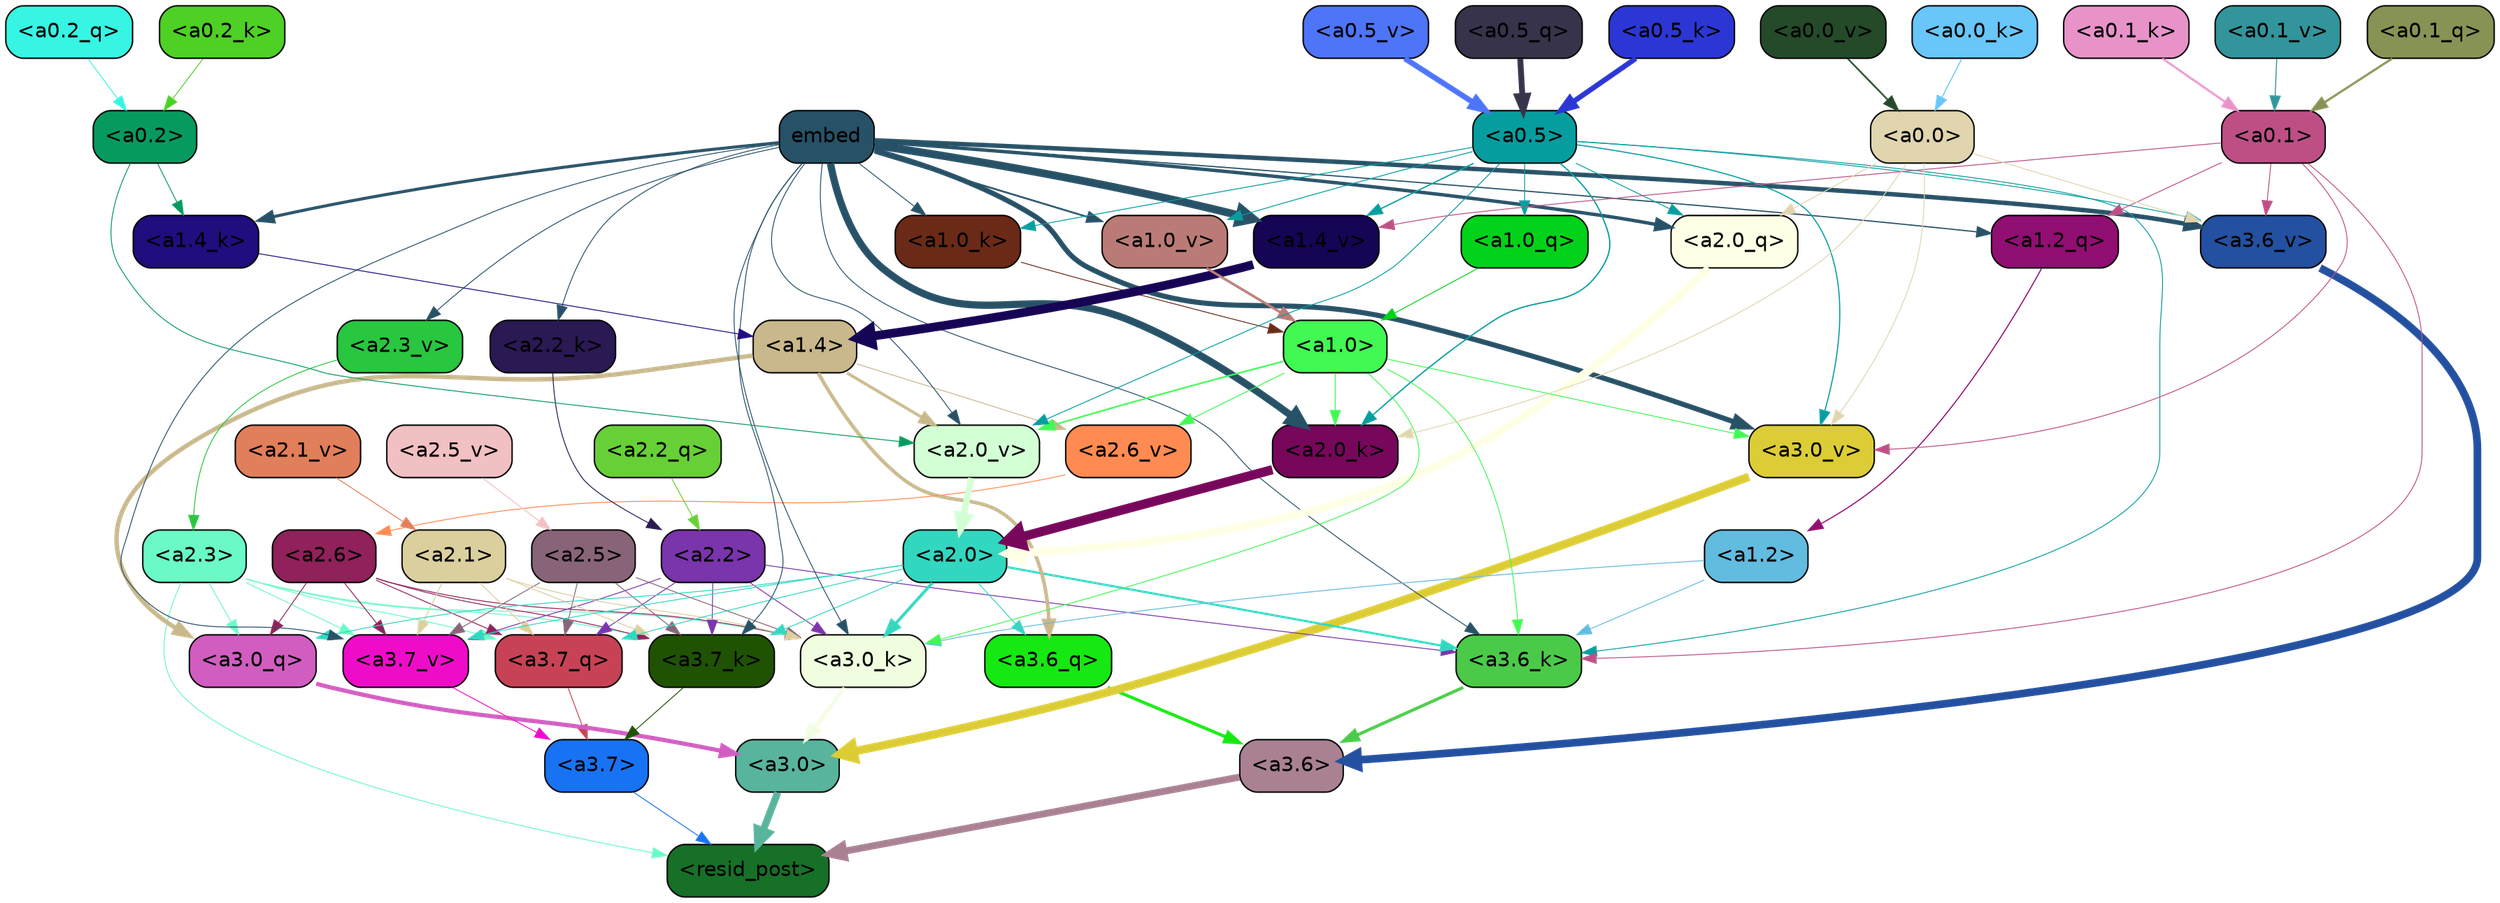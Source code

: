 strict digraph "" {
	graph [bgcolor=transparent,
		layout=dot,
		overlap=false,
		splines=true
	];
	"<a3.7>"	[color=black,
		fillcolor="#1773f4",
		fontname=Helvetica,
		shape=box,
		style="filled, rounded"];
	"<resid_post>"	[color=black,
		fillcolor="#177027",
		fontname=Helvetica,
		shape=box,
		style="filled, rounded"];
	"<a3.7>" -> "<resid_post>"	[color="#1773f4",
		penwidth=0.6];
	"<a3.6>"	[color=black,
		fillcolor="#a98192",
		fontname=Helvetica,
		shape=box,
		style="filled, rounded"];
	"<a3.6>" -> "<resid_post>"	[color="#a98192",
		penwidth=4.7534414529800415];
	"<a3.0>"	[color=black,
		fillcolor="#58b49d",
		fontname=Helvetica,
		shape=box,
		style="filled, rounded"];
	"<a3.0>" -> "<resid_post>"	[color="#58b49d",
		penwidth=4.898576855659485];
	"<a2.3>"	[color=black,
		fillcolor="#6afac5",
		fontname=Helvetica,
		shape=box,
		style="filled, rounded"];
	"<a2.3>" -> "<resid_post>"	[color="#6afac5",
		penwidth=0.6];
	"<a3.7_q>"	[color=black,
		fillcolor="#c84255",
		fontname=Helvetica,
		shape=box,
		style="filled, rounded"];
	"<a2.3>" -> "<a3.7_q>"	[color="#6afac5",
		penwidth=0.6];
	"<a3.0_q>"	[color=black,
		fillcolor="#d15dc0",
		fontname=Helvetica,
		shape=box,
		style="filled, rounded"];
	"<a2.3>" -> "<a3.0_q>"	[color="#6afac5",
		penwidth=0.6];
	"<a3.7_k>"	[color=black,
		fillcolor="#205204",
		fontname=Helvetica,
		shape=box,
		style="filled, rounded"];
	"<a2.3>" -> "<a3.7_k>"	[color="#6afac5",
		penwidth=0.6];
	"<a3.0_k>"	[color=black,
		fillcolor="#f0fddf",
		fontname=Helvetica,
		shape=box,
		style="filled, rounded"];
	"<a2.3>" -> "<a3.0_k>"	[color="#6afac5",
		penwidth=0.6];
	"<a3.7_v>"	[color=black,
		fillcolor="#ef0cc9",
		fontname=Helvetica,
		shape=box,
		style="filled, rounded"];
	"<a2.3>" -> "<a3.7_v>"	[color="#6afac5",
		penwidth=0.6];
	"<a3.7_q>" -> "<a3.7>"	[color="#c84255",
		penwidth=0.6];
	"<a3.6_q>"	[color=black,
		fillcolor="#16e811",
		fontname=Helvetica,
		shape=box,
		style="filled, rounded"];
	"<a3.6_q>" -> "<a3.6>"	[color="#16e811",
		penwidth=2.160832464694977];
	"<a3.0_q>" -> "<a3.0>"	[color="#d15dc0",
		penwidth=2.870753765106201];
	"<a3.7_k>" -> "<a3.7>"	[color="#205204",
		penwidth=0.6];
	"<a3.6_k>"	[color=black,
		fillcolor="#4bca49",
		fontname=Helvetica,
		shape=box,
		style="filled, rounded"];
	"<a3.6_k>" -> "<a3.6>"	[color="#4bca49",
		penwidth=2.13908451795578];
	"<a3.0_k>" -> "<a3.0>"	[color="#f0fddf",
		penwidth=2.520303964614868];
	"<a3.7_v>" -> "<a3.7>"	[color="#ef0cc9",
		penwidth=0.6];
	"<a3.6_v>"	[color=black,
		fillcolor="#2350a0",
		fontname=Helvetica,
		shape=box,
		style="filled, rounded"];
	"<a3.6_v>" -> "<a3.6>"	[color="#2350a0",
		penwidth=5.297133803367615];
	"<a3.0_v>"	[color=black,
		fillcolor="#dccd36",
		fontname=Helvetica,
		shape=box,
		style="filled, rounded"];
	"<a3.0_v>" -> "<a3.0>"	[color="#dccd36",
		penwidth=5.680712580680847];
	"<a2.6>"	[color=black,
		fillcolor="#90215a",
		fontname=Helvetica,
		shape=box,
		style="filled, rounded"];
	"<a2.6>" -> "<a3.7_q>"	[color="#90215a",
		penwidth=0.6];
	"<a2.6>" -> "<a3.0_q>"	[color="#90215a",
		penwidth=0.6];
	"<a2.6>" -> "<a3.7_k>"	[color="#90215a",
		penwidth=0.6];
	"<a2.6>" -> "<a3.0_k>"	[color="#90215a",
		penwidth=0.6];
	"<a2.6>" -> "<a3.7_v>"	[color="#90215a",
		penwidth=0.6];
	"<a2.5>"	[color=black,
		fillcolor="#886478",
		fontname=Helvetica,
		shape=box,
		style="filled, rounded"];
	"<a2.5>" -> "<a3.7_q>"	[color="#886478",
		penwidth=0.6];
	"<a2.5>" -> "<a3.7_k>"	[color="#886478",
		penwidth=0.6];
	"<a2.5>" -> "<a3.0_k>"	[color="#886478",
		penwidth=0.6];
	"<a2.5>" -> "<a3.7_v>"	[color="#886478",
		penwidth=0.6];
	"<a2.2>"	[color=black,
		fillcolor="#7a34ac",
		fontname=Helvetica,
		shape=box,
		style="filled, rounded"];
	"<a2.2>" -> "<a3.7_q>"	[color="#7a34ac",
		penwidth=0.6];
	"<a2.2>" -> "<a3.7_k>"	[color="#7a34ac",
		penwidth=0.6];
	"<a2.2>" -> "<a3.6_k>"	[color="#7a34ac",
		penwidth=0.6];
	"<a2.2>" -> "<a3.0_k>"	[color="#7a34ac",
		penwidth=0.6];
	"<a2.2>" -> "<a3.7_v>"	[color="#7a34ac",
		penwidth=0.6];
	"<a2.1>"	[color=black,
		fillcolor="#dccf9e",
		fontname=Helvetica,
		shape=box,
		style="filled, rounded"];
	"<a2.1>" -> "<a3.7_q>"	[color="#dccf9e",
		penwidth=0.6];
	"<a2.1>" -> "<a3.7_k>"	[color="#dccf9e",
		penwidth=0.6];
	"<a2.1>" -> "<a3.0_k>"	[color="#dccf9e",
		penwidth=0.6];
	"<a2.1>" -> "<a3.7_v>"	[color="#dccf9e",
		penwidth=0.6];
	"<a2.0>"	[color=black,
		fillcolor="#32d7c0",
		fontname=Helvetica,
		shape=box,
		style="filled, rounded"];
	"<a2.0>" -> "<a3.7_q>"	[color="#32d7c0",
		penwidth=0.6];
	"<a2.0>" -> "<a3.6_q>"	[color="#32d7c0",
		penwidth=0.6];
	"<a2.0>" -> "<a3.0_q>"	[color="#32d7c0",
		penwidth=0.6];
	"<a2.0>" -> "<a3.7_k>"	[color="#32d7c0",
		penwidth=0.6];
	"<a2.0>" -> "<a3.6_k>"	[color="#32d7c0",
		penwidth=1.4807794839143753];
	"<a2.0>" -> "<a3.0_k>"	[color="#32d7c0",
		penwidth=2.095262974500656];
	"<a2.0>" -> "<a3.7_v>"	[color="#32d7c0",
		penwidth=0.6];
	"<a1.4>"	[color=black,
		fillcolor="#c8b88c",
		fontname=Helvetica,
		shape=box,
		style="filled, rounded"];
	"<a1.4>" -> "<a3.6_q>"	[color="#c8b88c",
		penwidth=2.425799250602722];
	"<a1.4>" -> "<a3.0_q>"	[color="#c8b88c",
		penwidth=3.0341034531593323];
	"<a2.6_v>"	[color=black,
		fillcolor="#ff8b52",
		fontname=Helvetica,
		shape=box,
		style="filled, rounded"];
	"<a1.4>" -> "<a2.6_v>"	[color="#c8b88c",
		penwidth=0.6];
	"<a2.0_v>"	[color=black,
		fillcolor="#d2ffd4",
		fontname=Helvetica,
		shape=box,
		style="filled, rounded"];
	"<a1.4>" -> "<a2.0_v>"	[color="#c8b88c",
		penwidth=2.007302835583687];
	embed	[color=black,
		fillcolor="#275166",
		fontname=Helvetica,
		shape=box,
		style="filled, rounded"];
	embed -> "<a3.7_k>"	[color="#275166",
		penwidth=0.6];
	embed -> "<a3.6_k>"	[color="#275166",
		penwidth=0.6];
	embed -> "<a3.0_k>"	[color="#275166",
		penwidth=0.6];
	embed -> "<a3.7_v>"	[color="#275166",
		penwidth=0.6];
	embed -> "<a3.6_v>"	[color="#275166",
		penwidth=3.067279100418091];
	embed -> "<a3.0_v>"	[color="#275166",
		penwidth=3.5202720761299133];
	"<a2.0_q>"	[color=black,
		fillcolor="#ffffe5",
		fontname=Helvetica,
		shape=box,
		style="filled, rounded"];
	embed -> "<a2.0_q>"	[color="#275166",
		penwidth=2.339468687772751];
	"<a2.2_k>"	[color=black,
		fillcolor="#2a1953",
		fontname=Helvetica,
		shape=box,
		style="filled, rounded"];
	embed -> "<a2.2_k>"	[color="#275166",
		penwidth=0.6];
	"<a2.0_k>"	[color=black,
		fillcolor="#77075b",
		fontname=Helvetica,
		shape=box,
		style="filled, rounded"];
	embed -> "<a2.0_k>"	[color="#275166",
		penwidth=4.9759310483932495];
	"<a2.3_v>"	[color=black,
		fillcolor="#29c63f",
		fontname=Helvetica,
		shape=box,
		style="filled, rounded"];
	embed -> "<a2.3_v>"	[color="#275166",
		penwidth=0.6];
	embed -> "<a2.0_v>"	[color="#275166",
		penwidth=0.6];
	"<a1.2_q>"	[color=black,
		fillcolor="#910e72",
		fontname=Helvetica,
		shape=box,
		style="filled, rounded"];
	embed -> "<a1.2_q>"	[color="#275166",
		penwidth=0.8262195587158203];
	"<a1.4_k>"	[color=black,
		fillcolor="#200d7e",
		fontname=Helvetica,
		shape=box,
		style="filled, rounded"];
	embed -> "<a1.4_k>"	[color="#275166",
		penwidth=2.0715588331222534];
	"<a1.0_k>"	[color=black,
		fillcolor="#6b2a17",
		fontname=Helvetica,
		shape=box,
		style="filled, rounded"];
	embed -> "<a1.0_k>"	[color="#275166",
		penwidth=0.6];
	"<a1.4_v>"	[color=black,
		fillcolor="#160454",
		fontname=Helvetica,
		shape=box,
		style="filled, rounded"];
	embed -> "<a1.4_v>"	[color="#275166",
		penwidth=5.3763720989227295];
	"<a1.0_v>"	[color=black,
		fillcolor="#ba7b76",
		fontname=Helvetica,
		shape=box,
		style="filled, rounded"];
	embed -> "<a1.0_v>"	[color="#275166",
		penwidth=1.232791244983673];
	"<a1.2>"	[color=black,
		fillcolor="#62bcdf",
		fontname=Helvetica,
		shape=box,
		style="filled, rounded"];
	"<a1.2>" -> "<a3.6_k>"	[color="#62bcdf",
		penwidth=0.6];
	"<a1.2>" -> "<a3.0_k>"	[color="#62bcdf",
		penwidth=0.6];
	"<a1.0>"	[color=black,
		fillcolor="#42f853",
		fontname=Helvetica,
		shape=box,
		style="filled, rounded"];
	"<a1.0>" -> "<a3.6_k>"	[color="#42f853",
		penwidth=0.6];
	"<a1.0>" -> "<a3.0_k>"	[color="#42f853",
		penwidth=0.6];
	"<a1.0>" -> "<a3.0_v>"	[color="#42f853",
		penwidth=0.6];
	"<a1.0>" -> "<a2.0_k>"	[color="#42f853",
		penwidth=0.6];
	"<a1.0>" -> "<a2.6_v>"	[color="#42f853",
		penwidth=0.6];
	"<a1.0>" -> "<a2.0_v>"	[color="#42f853",
		penwidth=1.0943371653556824];
	"<a0.5>"	[color=black,
		fillcolor="#069d9f",
		fontname=Helvetica,
		shape=box,
		style="filled, rounded"];
	"<a0.5>" -> "<a3.6_k>"	[color="#069d9f",
		penwidth=0.6];
	"<a0.5>" -> "<a3.6_v>"	[color="#069d9f",
		penwidth=0.6];
	"<a0.5>" -> "<a3.0_v>"	[color="#069d9f",
		penwidth=0.764040544629097];
	"<a0.5>" -> "<a2.0_q>"	[color="#069d9f",
		penwidth=0.6];
	"<a0.5>" -> "<a2.0_k>"	[color="#069d9f",
		penwidth=0.8956001400947571];
	"<a0.5>" -> "<a2.0_v>"	[color="#069d9f",
		penwidth=0.6];
	"<a1.0_q>"	[color=black,
		fillcolor="#03d21a",
		fontname=Helvetica,
		shape=box,
		style="filled, rounded"];
	"<a0.5>" -> "<a1.0_q>"	[color="#069d9f",
		penwidth=0.6];
	"<a0.5>" -> "<a1.0_k>"	[color="#069d9f",
		penwidth=0.6];
	"<a0.5>" -> "<a1.4_v>"	[color="#069d9f",
		penwidth=0.8774083852767944];
	"<a0.5>" -> "<a1.0_v>"	[color="#069d9f",
		penwidth=0.6];
	"<a0.1>"	[color=black,
		fillcolor="#be4f85",
		fontname=Helvetica,
		shape=box,
		style="filled, rounded"];
	"<a0.1>" -> "<a3.6_k>"	[color="#be4f85",
		penwidth=0.6];
	"<a0.1>" -> "<a3.6_v>"	[color="#be4f85",
		penwidth=0.6];
	"<a0.1>" -> "<a3.0_v>"	[color="#be4f85",
		penwidth=0.6];
	"<a0.1>" -> "<a1.2_q>"	[color="#be4f85",
		penwidth=0.6];
	"<a0.1>" -> "<a1.4_v>"	[color="#be4f85",
		penwidth=0.6];
	"<a0.0>"	[color=black,
		fillcolor="#e1d5af",
		fontname=Helvetica,
		shape=box,
		style="filled, rounded"];
	"<a0.0>" -> "<a3.6_v>"	[color="#e1d5af",
		penwidth=0.6];
	"<a0.0>" -> "<a3.0_v>"	[color="#e1d5af",
		penwidth=0.6];
	"<a0.0>" -> "<a2.0_q>"	[color="#e1d5af",
		penwidth=0.6];
	"<a0.0>" -> "<a2.0_k>"	[color="#e1d5af",
		penwidth=0.6];
	"<a2.2_q>"	[color=black,
		fillcolor="#67d037",
		fontname=Helvetica,
		shape=box,
		style="filled, rounded"];
	"<a2.2_q>" -> "<a2.2>"	[color="#67d037",
		penwidth=0.6];
	"<a2.0_q>" -> "<a2.0>"	[color="#ffffe5",
		penwidth=5.606565475463867];
	"<a2.2_k>" -> "<a2.2>"	[color="#2a1953",
		penwidth=0.6];
	"<a2.0_k>" -> "<a2.0>"	[color="#77075b",
		penwidth=6.344284534454346];
	"<a2.6_v>" -> "<a2.6>"	[color="#ff8b52",
		penwidth=0.6];
	"<a2.5_v>"	[color=black,
		fillcolor="#f1c0c3",
		fontname=Helvetica,
		shape=box,
		style="filled, rounded"];
	"<a2.5_v>" -> "<a2.5>"	[color="#f1c0c3",
		penwidth=0.6];
	"<a2.3_v>" -> "<a2.3>"	[color="#29c63f",
		penwidth=0.6];
	"<a2.1_v>"	[color=black,
		fillcolor="#e17f5a",
		fontname=Helvetica,
		shape=box,
		style="filled, rounded"];
	"<a2.1_v>" -> "<a2.1>"	[color="#e17f5a",
		penwidth=0.6];
	"<a2.0_v>" -> "<a2.0>"	[color="#d2ffd4",
		penwidth=4.422677040100098];
	"<a0.2>"	[color=black,
		fillcolor="#079a5e",
		fontname=Helvetica,
		shape=box,
		style="filled, rounded"];
	"<a0.2>" -> "<a2.0_v>"	[color="#079a5e",
		penwidth=0.6];
	"<a0.2>" -> "<a1.4_k>"	[color="#079a5e",
		penwidth=0.6];
	"<a1.2_q>" -> "<a1.2>"	[color="#910e72",
		penwidth=0.7570515871047974];
	"<a1.0_q>" -> "<a1.0>"	[color="#03d21a",
		penwidth=0.6];
	"<a1.4_k>" -> "<a1.4>"	[color="#200d7e",
		penwidth=0.6];
	"<a1.0_k>" -> "<a1.0>"	[color="#6b2a17",
		penwidth=0.6];
	"<a1.4_v>" -> "<a1.4>"	[color="#160454",
		penwidth=6.0194467306137085];
	"<a1.0_v>" -> "<a1.0>"	[color="#ba7b76",
		penwidth=1.738280937075615];
	"<a0.5_q>"	[color=black,
		fillcolor="#36334a",
		fontname=Helvetica,
		shape=box,
		style="filled, rounded"];
	"<a0.5_q>" -> "<a0.5>"	[color="#36334a",
		penwidth=4.023846536874771];
	"<a0.2_q>"	[color=black,
		fillcolor="#37f5e3",
		fontname=Helvetica,
		shape=box,
		style="filled, rounded"];
	"<a0.2_q>" -> "<a0.2>"	[color="#37f5e3",
		penwidth=0.6];
	"<a0.1_q>"	[color=black,
		fillcolor="#879354",
		fontname=Helvetica,
		shape=box,
		style="filled, rounded"];
	"<a0.1_q>" -> "<a0.1>"	[color="#879354",
		penwidth=1.5174570083618164];
	"<a0.5_k>"	[color=black,
		fillcolor="#2b36d5",
		fontname=Helvetica,
		shape=box,
		style="filled, rounded"];
	"<a0.5_k>" -> "<a0.5>"	[color="#2b36d5",
		penwidth=3.607769437134266];
	"<a0.2_k>"	[color=black,
		fillcolor="#4ed025",
		fontname=Helvetica,
		shape=box,
		style="filled, rounded"];
	"<a0.2_k>" -> "<a0.2>"	[color="#4ed025",
		penwidth=0.6];
	"<a0.1_k>"	[color=black,
		fillcolor="#e793ca",
		fontname=Helvetica,
		shape=box,
		style="filled, rounded"];
	"<a0.1_k>" -> "<a0.1>"	[color="#e793ca",
		penwidth=1.4202113151550293];
	"<a0.0_k>"	[color=black,
		fillcolor="#68c6f8",
		fontname=Helvetica,
		shape=box,
		style="filled, rounded"];
	"<a0.0_k>" -> "<a0.0>"	[color="#68c6f8",
		penwidth=0.6857404708862305];
	"<a0.5_v>"	[color=black,
		fillcolor="#4e74f8",
		fontname=Helvetica,
		shape=box,
		style="filled, rounded"];
	"<a0.5_v>" -> "<a0.5>"	[color="#4e74f8",
		penwidth=3.7962711341679096];
	"<a0.1_v>"	[color=black,
		fillcolor="#32959c",
		fontname=Helvetica,
		shape=box,
		style="filled, rounded"];
	"<a0.1_v>" -> "<a0.1>"	[color="#32959c",
		penwidth=0.6802752017974854];
	"<a0.0_v>"	[color=black,
		fillcolor="#244a29",
		fontname=Helvetica,
		shape=box,
		style="filled, rounded"];
	"<a0.0_v>" -> "<a0.0>"	[color="#244a29",
		penwidth=1.1918113231658936];
}
